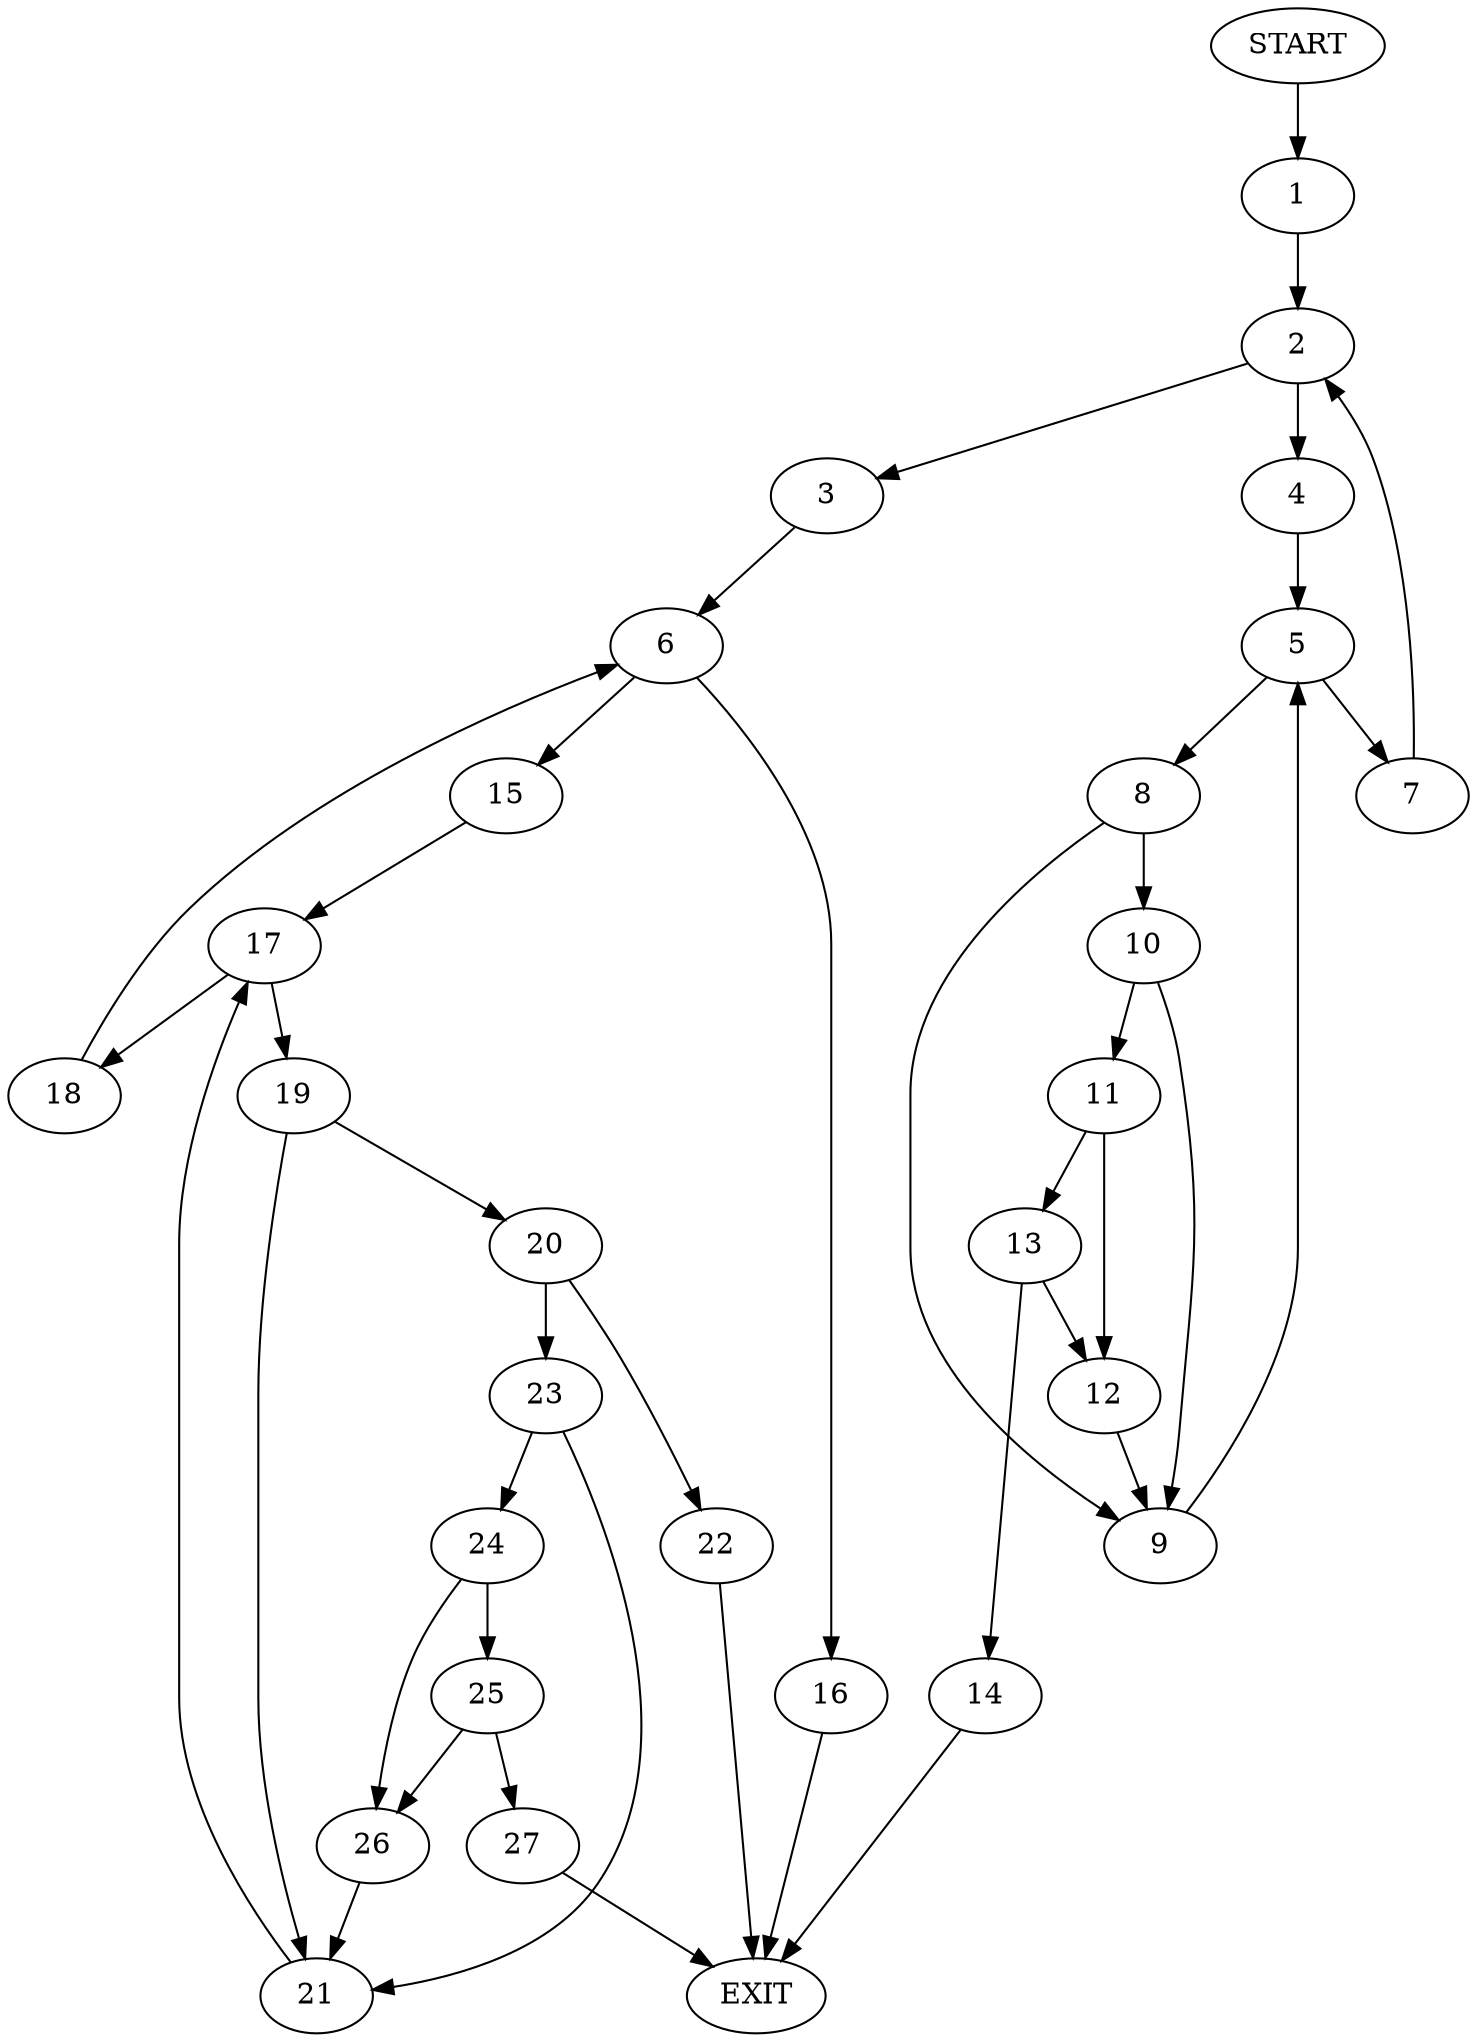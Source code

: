 digraph {
0 [label="START"]
28 [label="EXIT"]
0 -> 1
1 -> 2
2 -> 3
2 -> 4
4 -> 5
3 -> 6
5 -> 7
5 -> 8
7 -> 2
8 -> 9
8 -> 10
9 -> 5
10 -> 11
10 -> 9
11 -> 12
11 -> 13
12 -> 9
13 -> 12
13 -> 14
14 -> 28
6 -> 15
6 -> 16
15 -> 17
16 -> 28
17 -> 18
17 -> 19
19 -> 20
19 -> 21
18 -> 6
20 -> 22
20 -> 23
21 -> 17
23 -> 24
23 -> 21
22 -> 28
24 -> 25
24 -> 26
26 -> 21
25 -> 27
25 -> 26
27 -> 28
}
